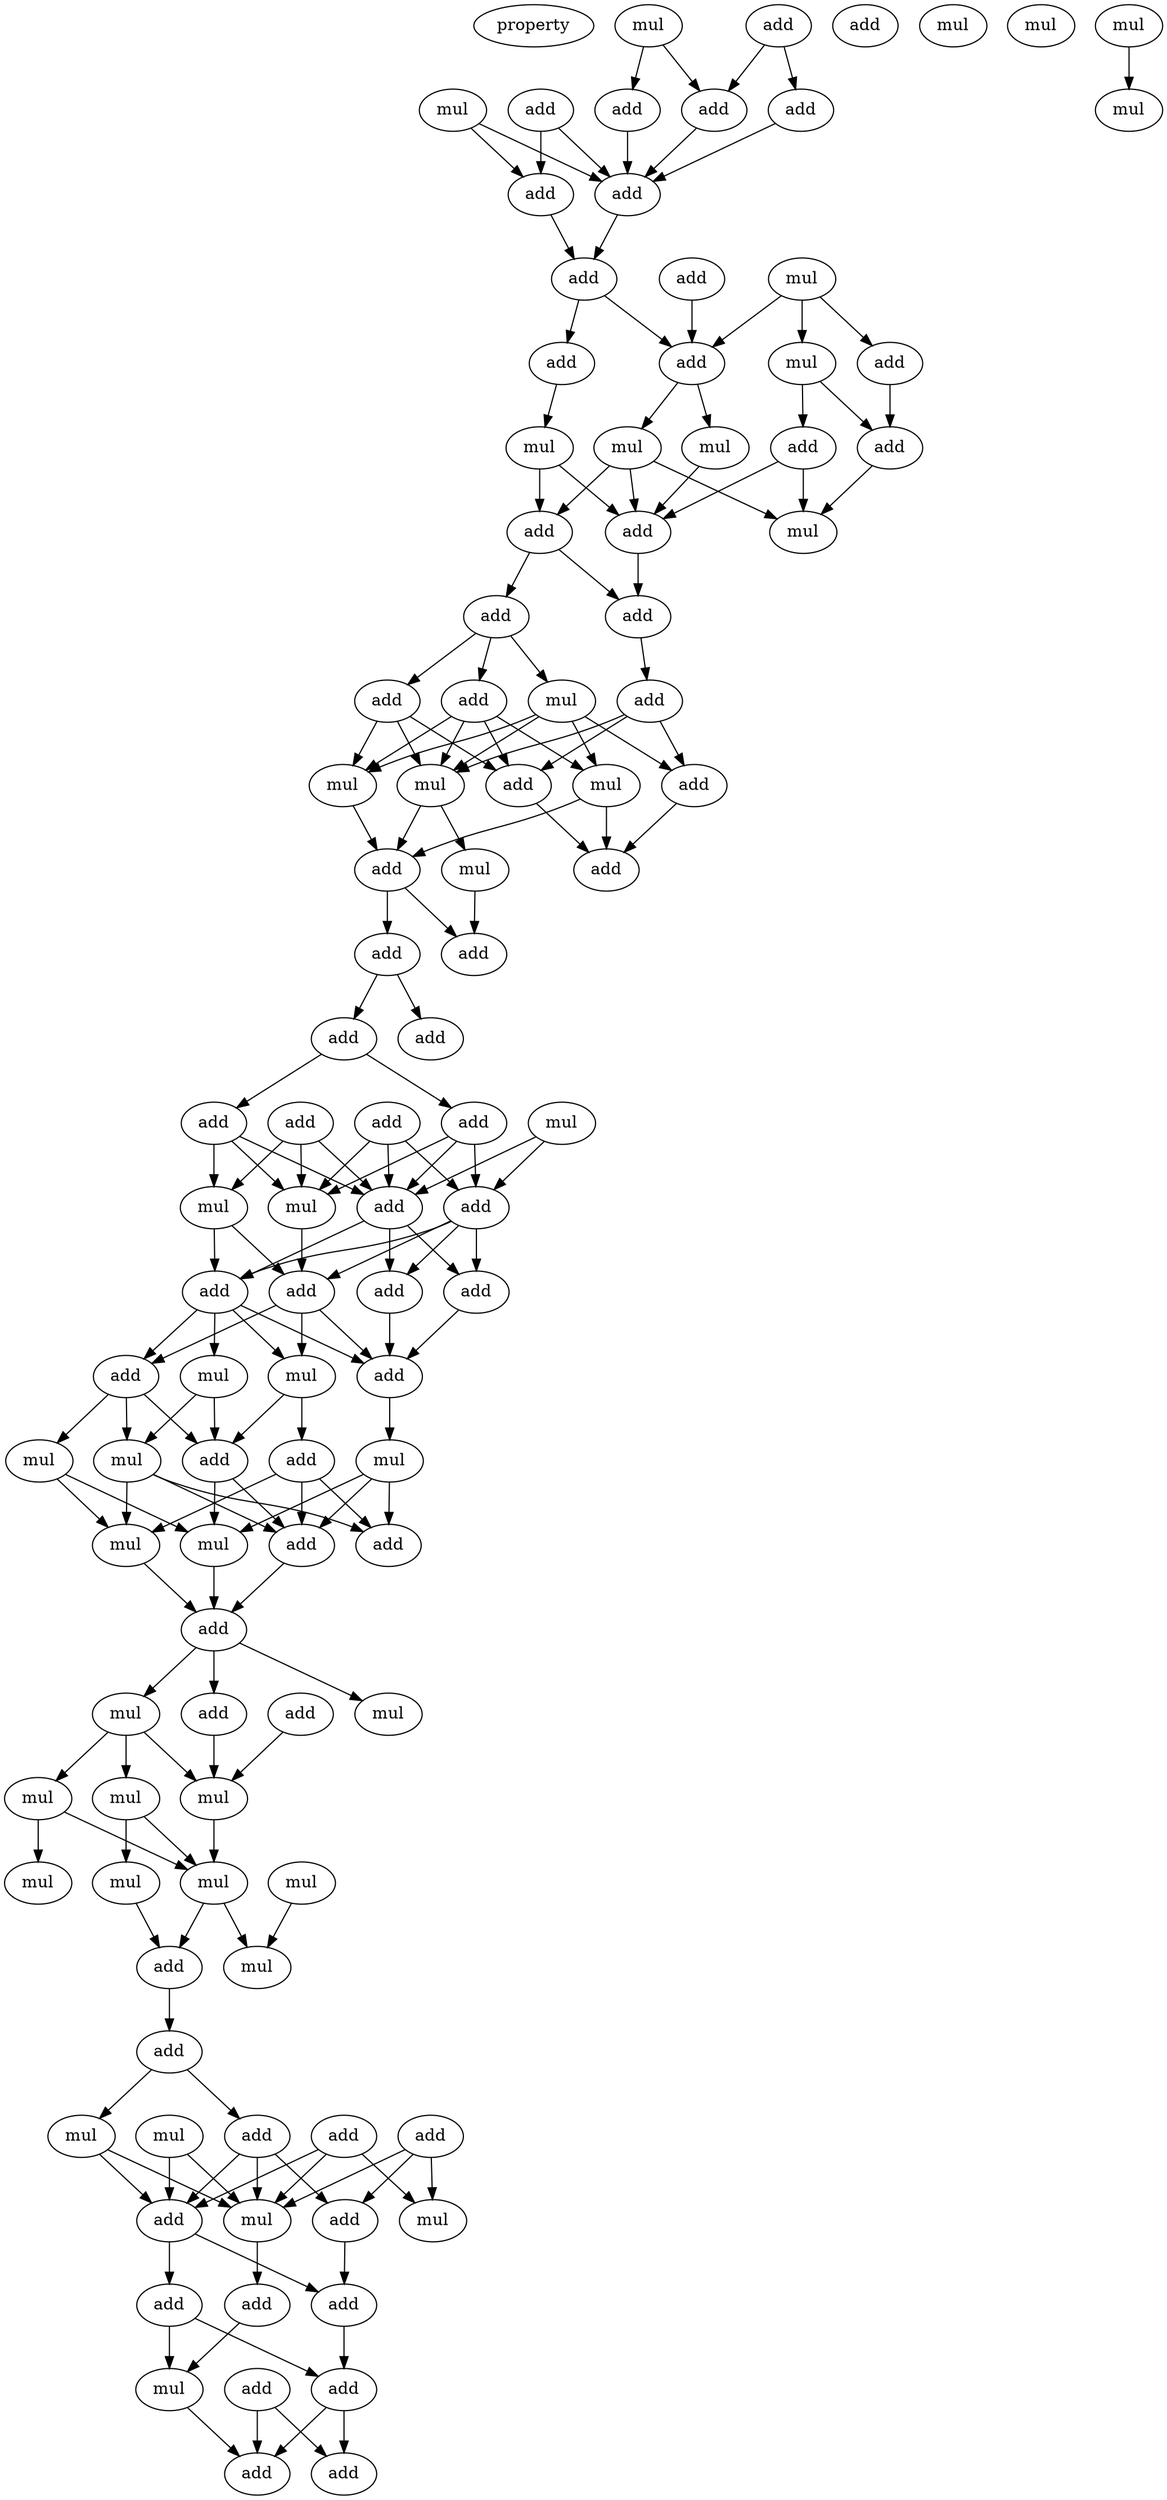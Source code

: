 digraph {
    node [fontcolor=black]
    property [mul=2,lf=1.7]
    0 [ label = mul ];
    1 [ label = add ];
    2 [ label = add ];
    3 [ label = add ];
    4 [ label = add ];
    5 [ label = add ];
    6 [ label = mul ];
    7 [ label = add ];
    8 [ label = add ];
    9 [ label = add ];
    10 [ label = mul ];
    11 [ label = add ];
    12 [ label = mul ];
    13 [ label = add ];
    14 [ label = add ];
    15 [ label = add ];
    16 [ label = add ];
    17 [ label = mul ];
    18 [ label = mul ];
    19 [ label = mul ];
    20 [ label = add ];
    21 [ label = add ];
    22 [ label = add ];
    23 [ label = mul ];
    24 [ label = add ];
    25 [ label = add ];
    26 [ label = add ];
    27 [ label = add ];
    28 [ label = add ];
    29 [ label = mul ];
    30 [ label = mul ];
    31 [ label = add ];
    32 [ label = add ];
    33 [ label = mul ];
    34 [ label = mul ];
    35 [ label = mul ];
    36 [ label = add ];
    37 [ label = add ];
    38 [ label = add ];
    39 [ label = add ];
    40 [ label = add ];
    41 [ label = add ];
    42 [ label = add ];
    43 [ label = mul ];
    44 [ label = add ];
    45 [ label = add ];
    46 [ label = add ];
    47 [ label = add ];
    48 [ label = mul ];
    49 [ label = add ];
    50 [ label = mul ];
    51 [ label = add ];
    52 [ label = add ];
    53 [ label = add ];
    54 [ label = add ];
    55 [ label = add ];
    56 [ label = mul ];
    57 [ label = add ];
    58 [ label = mul ];
    59 [ label = add ];
    60 [ label = mul ];
    61 [ label = mul ];
    62 [ label = mul ];
    63 [ label = add ];
    64 [ label = add ];
    65 [ label = add ];
    66 [ label = add ];
    67 [ label = mul ];
    68 [ label = mul ];
    69 [ label = add ];
    70 [ label = mul ];
    71 [ label = add ];
    72 [ label = add ];
    73 [ label = mul ];
    74 [ label = mul ];
    75 [ label = mul ];
    76 [ label = mul ];
    77 [ label = mul ];
    78 [ label = mul ];
    79 [ label = mul ];
    80 [ label = mul ];
    81 [ label = mul ];
    82 [ label = add ];
    83 [ label = mul ];
    84 [ label = add ];
    85 [ label = mul ];
    86 [ label = add ];
    87 [ label = add ];
    88 [ label = add ];
    89 [ label = mul ];
    90 [ label = add ];
    91 [ label = add ];
    92 [ label = mul ];
    93 [ label = mul ];
    94 [ label = add ];
    95 [ label = add ];
    96 [ label = add ];
    97 [ label = mul ];
    98 [ label = add ];
    99 [ label = add ];
    100 [ label = add ];
    101 [ label = add ];
    102 [ label = mul ];
    103 [ label = mul ];
    104 [ label = mul ];
    0 -> 2 [ name = 0 ];
    0 -> 4 [ name = 1 ];
    1 -> 2 [ name = 2 ];
    1 -> 3 [ name = 3 ];
    2 -> 8 [ name = 4 ];
    3 -> 8 [ name = 5 ];
    4 -> 8 [ name = 6 ];
    5 -> 7 [ name = 7 ];
    5 -> 8 [ name = 8 ];
    6 -> 7 [ name = 9 ];
    6 -> 8 [ name = 10 ];
    7 -> 9 [ name = 11 ];
    8 -> 9 [ name = 12 ];
    9 -> 13 [ name = 13 ];
    9 -> 14 [ name = 14 ];
    10 -> 12 [ name = 15 ];
    10 -> 14 [ name = 16 ];
    10 -> 15 [ name = 17 ];
    11 -> 14 [ name = 18 ];
    12 -> 16 [ name = 19 ];
    12 -> 20 [ name = 20 ];
    13 -> 19 [ name = 21 ];
    14 -> 17 [ name = 22 ];
    14 -> 18 [ name = 23 ];
    15 -> 20 [ name = 24 ];
    16 -> 21 [ name = 25 ];
    16 -> 23 [ name = 26 ];
    17 -> 21 [ name = 27 ];
    17 -> 22 [ name = 28 ];
    17 -> 23 [ name = 29 ];
    18 -> 21 [ name = 30 ];
    19 -> 21 [ name = 31 ];
    19 -> 22 [ name = 32 ];
    20 -> 23 [ name = 33 ];
    21 -> 24 [ name = 34 ];
    22 -> 24 [ name = 35 ];
    22 -> 25 [ name = 36 ];
    24 -> 28 [ name = 37 ];
    25 -> 26 [ name = 38 ];
    25 -> 27 [ name = 39 ];
    25 -> 29 [ name = 40 ];
    26 -> 30 [ name = 41 ];
    26 -> 32 [ name = 42 ];
    26 -> 33 [ name = 43 ];
    27 -> 30 [ name = 44 ];
    27 -> 32 [ name = 45 ];
    27 -> 33 [ name = 46 ];
    27 -> 34 [ name = 47 ];
    28 -> 30 [ name = 48 ];
    28 -> 31 [ name = 49 ];
    28 -> 32 [ name = 50 ];
    29 -> 30 [ name = 51 ];
    29 -> 31 [ name = 52 ];
    29 -> 33 [ name = 53 ];
    29 -> 34 [ name = 54 ];
    30 -> 35 [ name = 55 ];
    30 -> 37 [ name = 56 ];
    31 -> 36 [ name = 57 ];
    32 -> 36 [ name = 58 ];
    33 -> 37 [ name = 59 ];
    34 -> 36 [ name = 60 ];
    34 -> 37 [ name = 61 ];
    35 -> 38 [ name = 62 ];
    37 -> 38 [ name = 63 ];
    37 -> 39 [ name = 64 ];
    39 -> 40 [ name = 65 ];
    39 -> 41 [ name = 66 ];
    40 -> 45 [ name = 67 ];
    40 -> 46 [ name = 68 ];
    42 -> 47 [ name = 69 ];
    42 -> 48 [ name = 70 ];
    42 -> 50 [ name = 71 ];
    43 -> 47 [ name = 72 ];
    43 -> 49 [ name = 73 ];
    44 -> 47 [ name = 74 ];
    44 -> 49 [ name = 75 ];
    44 -> 50 [ name = 76 ];
    45 -> 47 [ name = 77 ];
    45 -> 48 [ name = 78 ];
    45 -> 50 [ name = 79 ];
    46 -> 47 [ name = 80 ];
    46 -> 49 [ name = 81 ];
    46 -> 50 [ name = 82 ];
    47 -> 52 [ name = 83 ];
    47 -> 53 [ name = 84 ];
    47 -> 54 [ name = 85 ];
    48 -> 51 [ name = 86 ];
    48 -> 52 [ name = 87 ];
    49 -> 51 [ name = 88 ];
    49 -> 52 [ name = 89 ];
    49 -> 53 [ name = 90 ];
    49 -> 54 [ name = 91 ];
    50 -> 51 [ name = 92 ];
    51 -> 55 [ name = 93 ];
    51 -> 56 [ name = 94 ];
    51 -> 57 [ name = 95 ];
    52 -> 55 [ name = 96 ];
    52 -> 56 [ name = 97 ];
    52 -> 57 [ name = 98 ];
    52 -> 58 [ name = 99 ];
    53 -> 57 [ name = 100 ];
    54 -> 57 [ name = 101 ];
    55 -> 59 [ name = 102 ];
    55 -> 60 [ name = 103 ];
    55 -> 62 [ name = 104 ];
    56 -> 59 [ name = 105 ];
    56 -> 63 [ name = 106 ];
    57 -> 61 [ name = 107 ];
    58 -> 59 [ name = 108 ];
    58 -> 62 [ name = 109 ];
    59 -> 64 [ name = 110 ];
    59 -> 68 [ name = 111 ];
    60 -> 67 [ name = 112 ];
    60 -> 68 [ name = 113 ];
    61 -> 64 [ name = 114 ];
    61 -> 66 [ name = 115 ];
    61 -> 68 [ name = 116 ];
    62 -> 64 [ name = 117 ];
    62 -> 66 [ name = 118 ];
    62 -> 67 [ name = 119 ];
    63 -> 64 [ name = 120 ];
    63 -> 66 [ name = 121 ];
    63 -> 67 [ name = 122 ];
    64 -> 69 [ name = 123 ];
    67 -> 69 [ name = 124 ];
    68 -> 69 [ name = 125 ];
    69 -> 70 [ name = 126 ];
    69 -> 72 [ name = 127 ];
    69 -> 74 [ name = 128 ];
    71 -> 75 [ name = 129 ];
    72 -> 75 [ name = 130 ];
    74 -> 75 [ name = 131 ];
    74 -> 76 [ name = 132 ];
    74 -> 77 [ name = 133 ];
    75 -> 80 [ name = 134 ];
    76 -> 80 [ name = 135 ];
    76 -> 81 [ name = 136 ];
    77 -> 79 [ name = 137 ];
    77 -> 80 [ name = 138 ];
    78 -> 83 [ name = 139 ];
    79 -> 82 [ name = 140 ];
    80 -> 82 [ name = 141 ];
    80 -> 83 [ name = 142 ];
    82 -> 84 [ name = 143 ];
    84 -> 85 [ name = 144 ];
    84 -> 86 [ name = 145 ];
    85 -> 91 [ name = 146 ];
    85 -> 92 [ name = 147 ];
    86 -> 90 [ name = 148 ];
    86 -> 91 [ name = 149 ];
    86 -> 92 [ name = 150 ];
    87 -> 91 [ name = 151 ];
    87 -> 92 [ name = 152 ];
    87 -> 93 [ name = 153 ];
    88 -> 90 [ name = 154 ];
    88 -> 92 [ name = 155 ];
    88 -> 93 [ name = 156 ];
    89 -> 91 [ name = 157 ];
    89 -> 92 [ name = 158 ];
    90 -> 96 [ name = 159 ];
    91 -> 94 [ name = 160 ];
    91 -> 96 [ name = 161 ];
    92 -> 95 [ name = 162 ];
    94 -> 97 [ name = 163 ];
    94 -> 98 [ name = 164 ];
    95 -> 97 [ name = 165 ];
    96 -> 98 [ name = 166 ];
    97 -> 101 [ name = 167 ];
    98 -> 100 [ name = 168 ];
    98 -> 101 [ name = 169 ];
    99 -> 100 [ name = 170 ];
    99 -> 101 [ name = 171 ];
    103 -> 104 [ name = 172 ];
}
